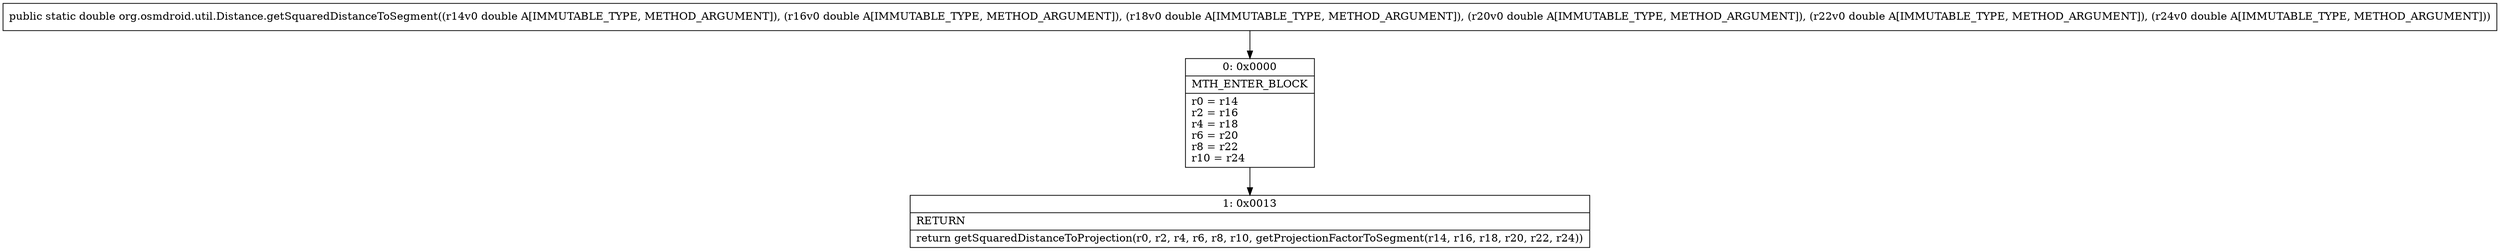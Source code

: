 digraph "CFG fororg.osmdroid.util.Distance.getSquaredDistanceToSegment(DDDDDD)D" {
Node_0 [shape=record,label="{0\:\ 0x0000|MTH_ENTER_BLOCK\l|r0 = r14\lr2 = r16\lr4 = r18\lr6 = r20\lr8 = r22\lr10 = r24\l}"];
Node_1 [shape=record,label="{1\:\ 0x0013|RETURN\l|return getSquaredDistanceToProjection(r0, r2, r4, r6, r8, r10, getProjectionFactorToSegment(r14, r16, r18, r20, r22, r24))\l}"];
MethodNode[shape=record,label="{public static double org.osmdroid.util.Distance.getSquaredDistanceToSegment((r14v0 double A[IMMUTABLE_TYPE, METHOD_ARGUMENT]), (r16v0 double A[IMMUTABLE_TYPE, METHOD_ARGUMENT]), (r18v0 double A[IMMUTABLE_TYPE, METHOD_ARGUMENT]), (r20v0 double A[IMMUTABLE_TYPE, METHOD_ARGUMENT]), (r22v0 double A[IMMUTABLE_TYPE, METHOD_ARGUMENT]), (r24v0 double A[IMMUTABLE_TYPE, METHOD_ARGUMENT])) }"];
MethodNode -> Node_0;
Node_0 -> Node_1;
}

